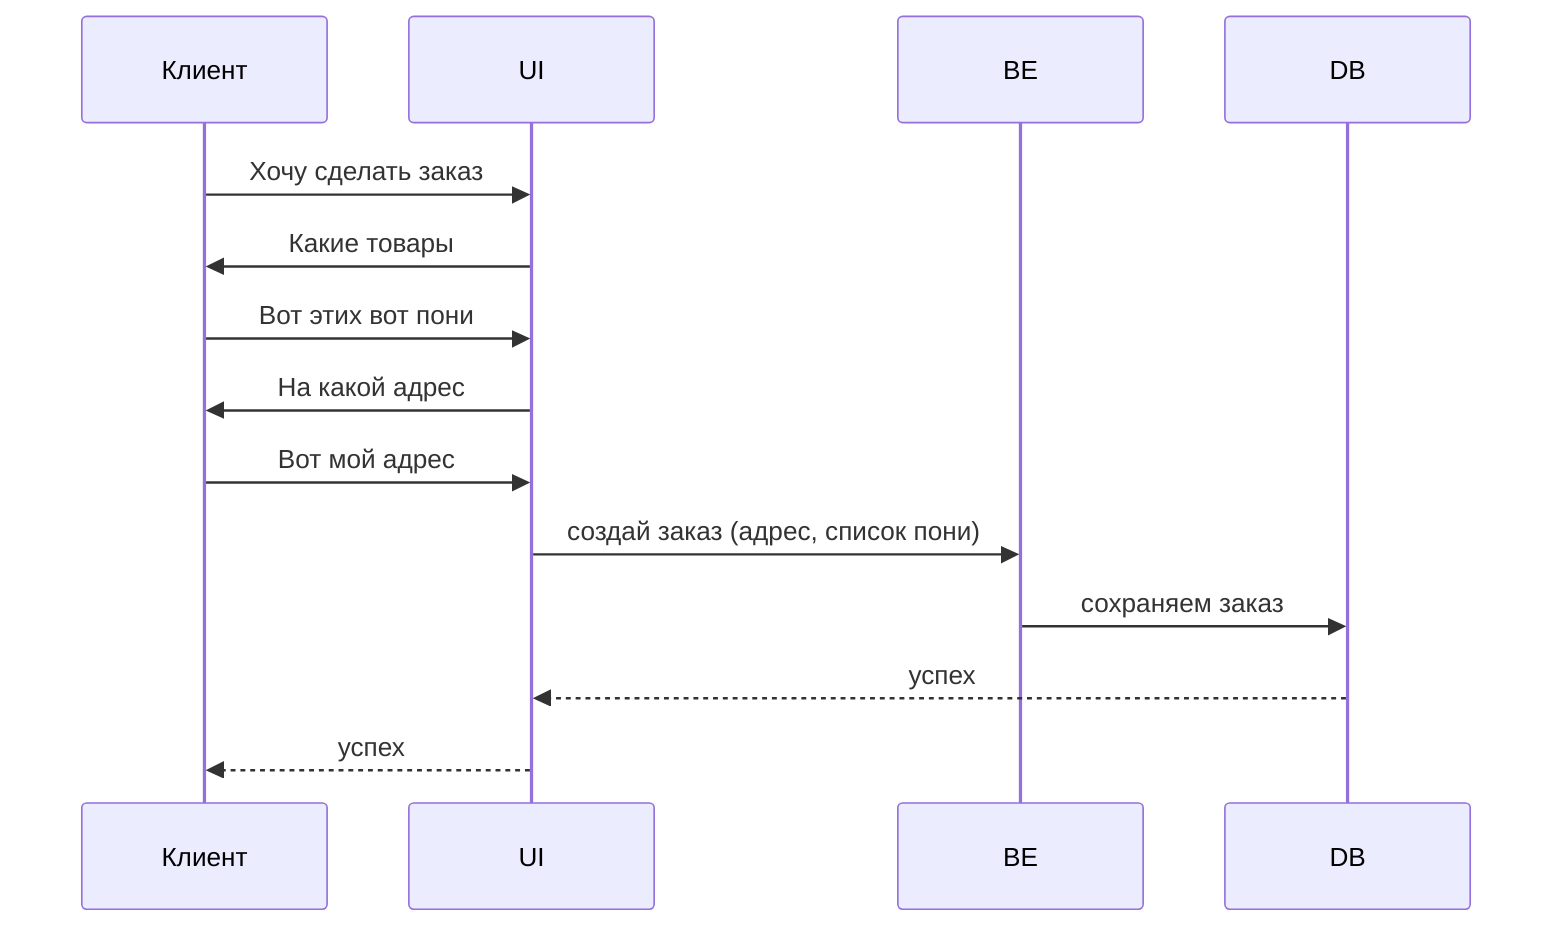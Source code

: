 sequenceDiagram
    Клиент->>UI: Хочу сделать заказ
    UI->>Клиент: Какие товары
    Клиент->>UI: Вот этих вот пони
    UI->>Клиент: На какой адрес
    Клиент->>UI: Вот мой адрес
    UI->>BE: создай заказ (адрес, список пони)
    BE->>DB: сохраняем заказ
    DB-->>UI: успех
    UI-->>Клиент: успех
